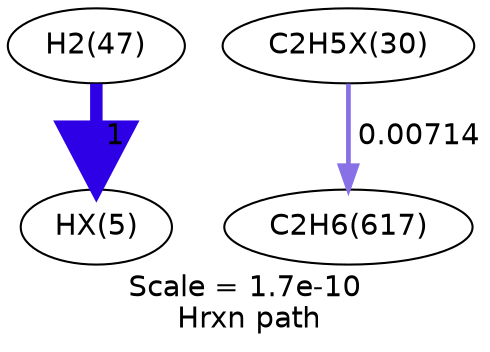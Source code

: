 digraph reaction_paths {
center=1;
s11 -> s49[fontname="Helvetica", style="setlinewidth(6)", arrowsize=3, color="0.7, 1.5, 0.9"
, label=" 1"];
s53 -> s21[fontname="Helvetica", style="setlinewidth(2.27)", arrowsize=1.13, color="0.7, 0.507, 0.9"
, label=" 0.00714"];
s11 [ fontname="Helvetica", label="H2(47)"];
s21 [ fontname="Helvetica", label="C2H6(617)"];
s49 [ fontname="Helvetica", label="HX(5)"];
s53 [ fontname="Helvetica", label="C2H5X(30)"];
 label = "Scale = 1.7e-10\l Hrxn path";
 fontname = "Helvetica";
}
